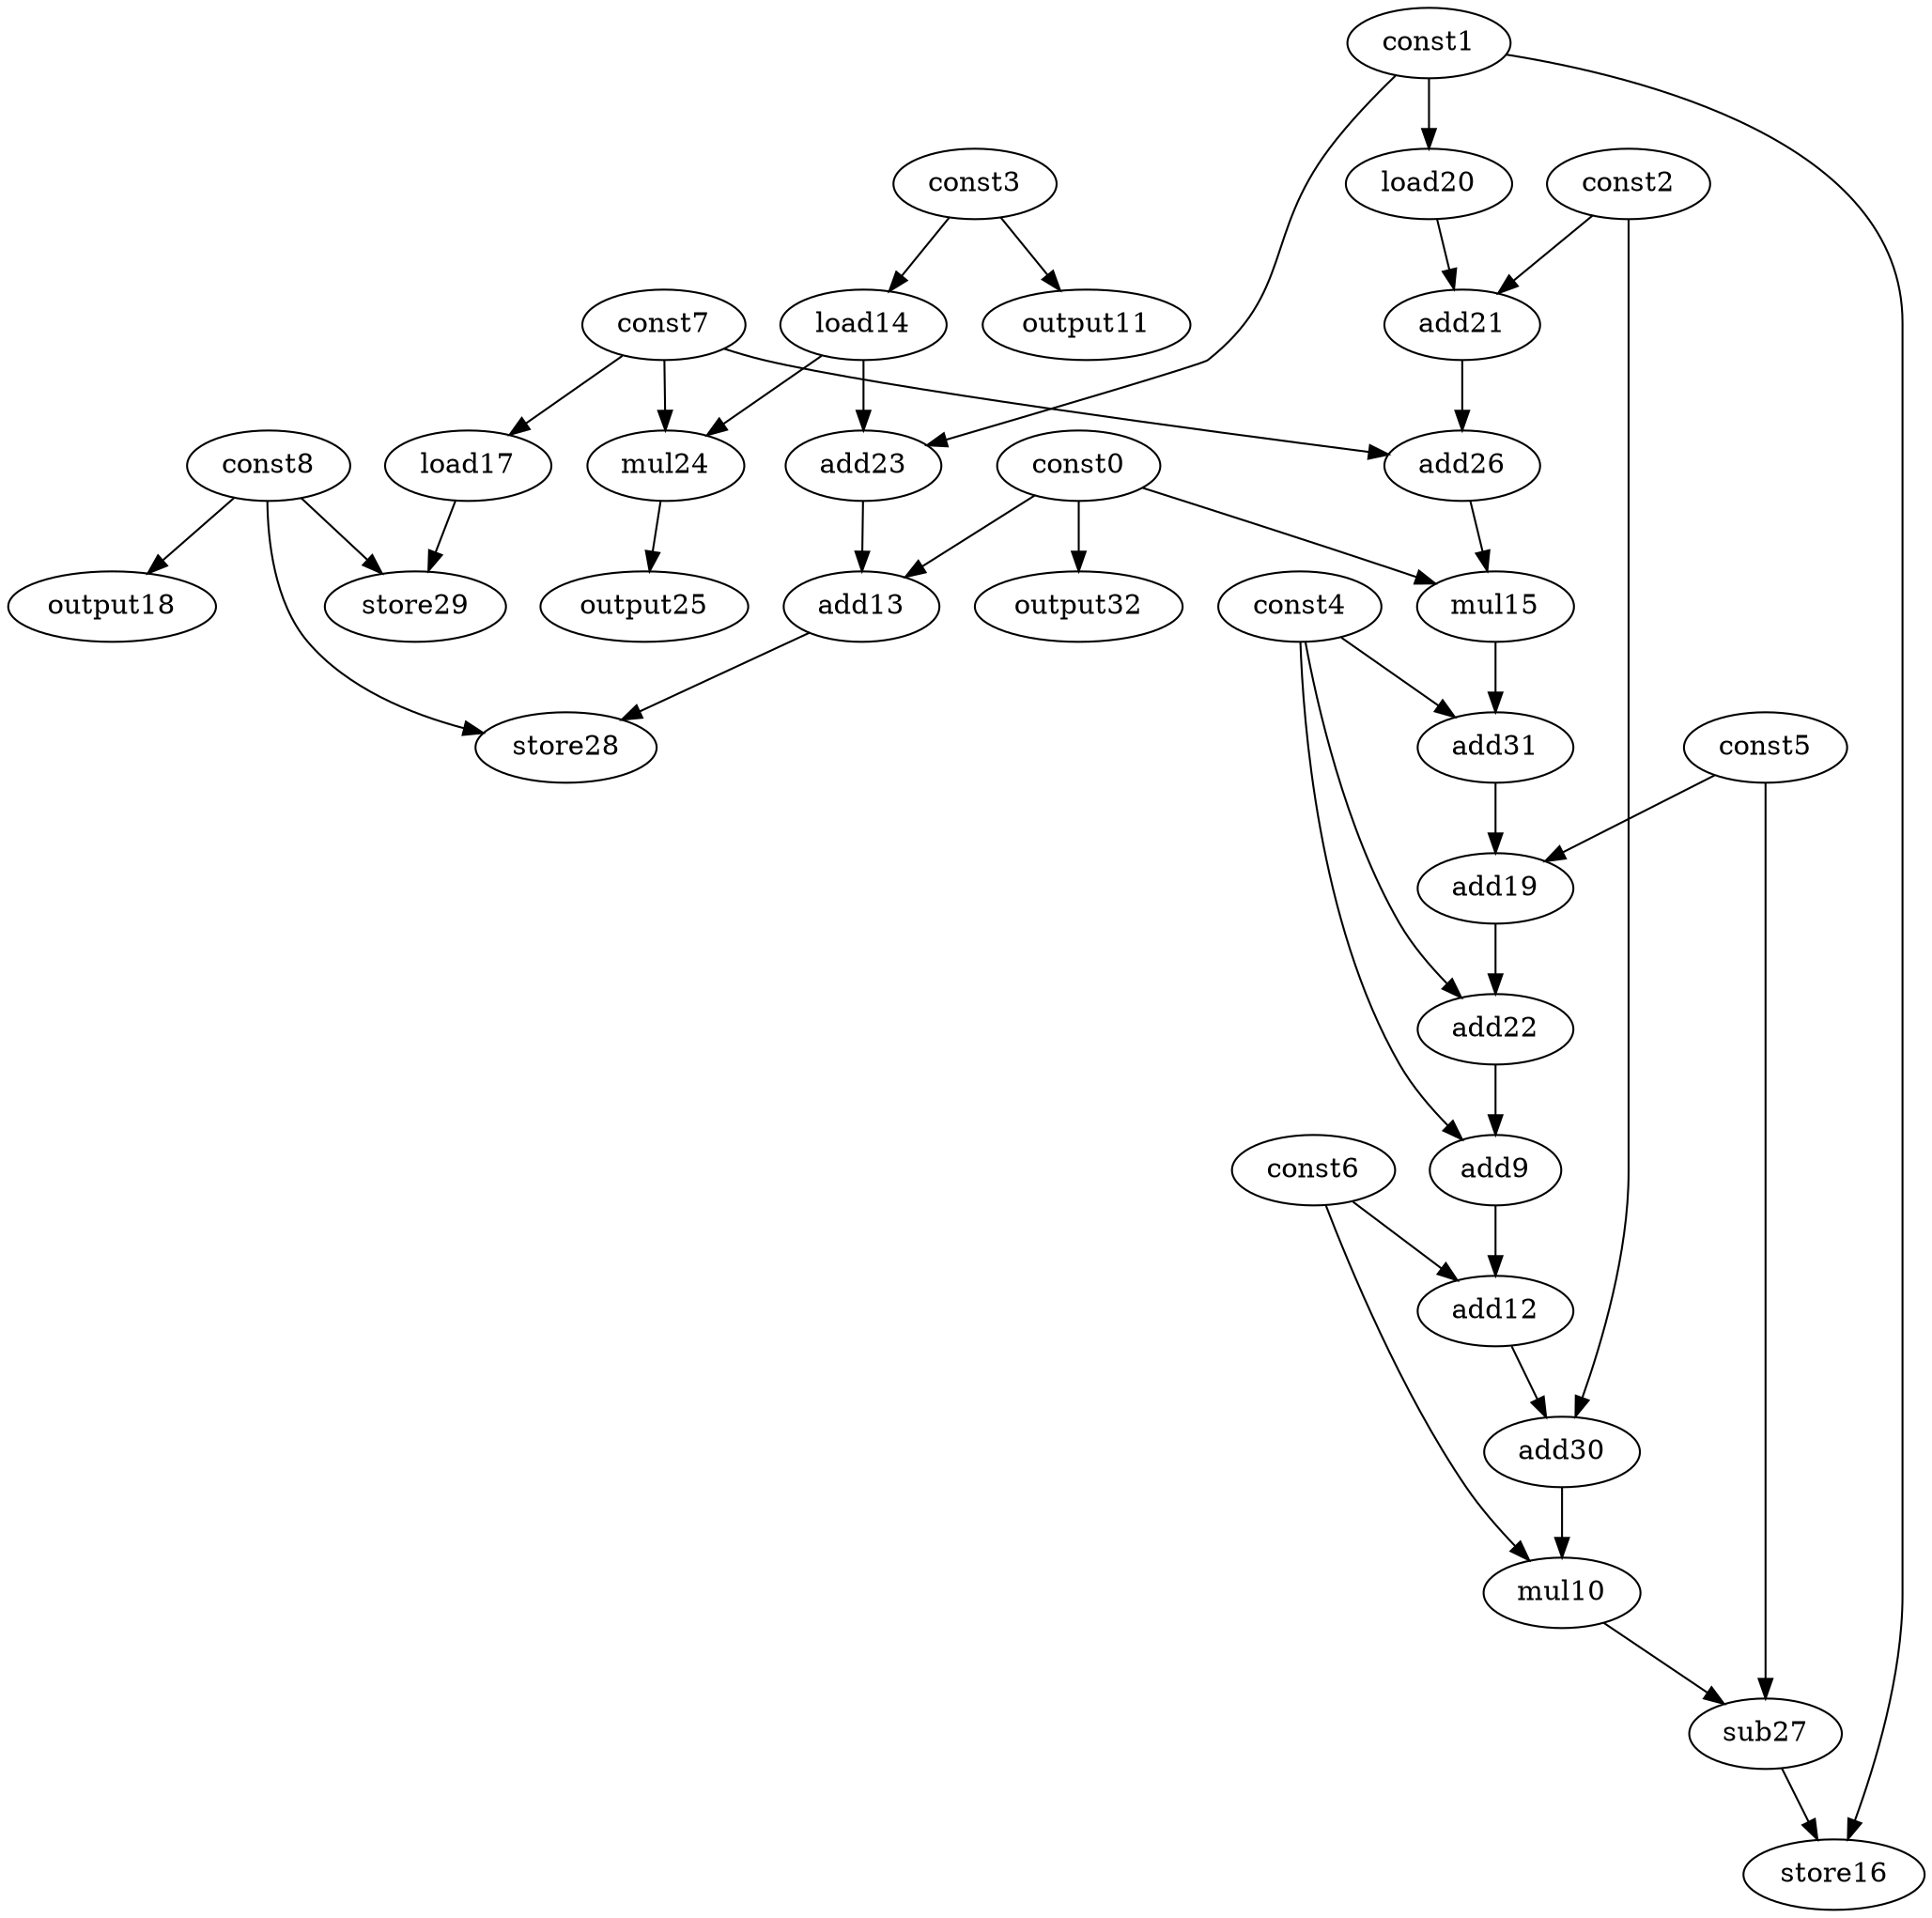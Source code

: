 digraph G { 
const0[opcode=const]; 
const1[opcode=const]; 
const2[opcode=const]; 
const3[opcode=const]; 
const4[opcode=const]; 
const5[opcode=const]; 
const6[opcode=const]; 
const7[opcode=const]; 
const8[opcode=const]; 
add9[opcode=add]; 
mul10[opcode=mul]; 
output11[opcode=output]; 
add12[opcode=add]; 
add13[opcode=add]; 
load14[opcode=load]; 
mul15[opcode=mul]; 
store16[opcode=store]; 
load17[opcode=load]; 
output18[opcode=output]; 
add19[opcode=add]; 
load20[opcode=load]; 
add21[opcode=add]; 
add22[opcode=add]; 
add23[opcode=add]; 
mul24[opcode=mul]; 
output25[opcode=output]; 
add26[opcode=add]; 
sub27[opcode=sub]; 
store28[opcode=store]; 
store29[opcode=store]; 
add30[opcode=add]; 
add31[opcode=add]; 
output32[opcode=output]; 
const3->output11[operand=0];
const3->load14[operand=0];
const7->load17[operand=0];
const8->output18[operand=0];
const1->load20[operand=0];
const0->output32[operand=0];
const2->add21[operand=0];
load20->add21[operand=1];
const1->add23[operand=0];
load14->add23[operand=1];
load14->mul24[operand=0];
const7->mul24[operand=1];
const8->store29[operand=0];
load17->store29[operand=1];
const0->add13[operand=0];
add23->add13[operand=1];
mul24->output25[operand=0];
add21->add26[operand=0];
const7->add26[operand=1];
const0->mul15[operand=0];
add26->mul15[operand=1];
const8->store28[operand=0];
add13->store28[operand=1];
const4->add31[operand=0];
mul15->add31[operand=1];
const5->add19[operand=0];
add31->add19[operand=1];
add19->add22[operand=0];
const4->add22[operand=1];
const4->add9[operand=0];
add22->add9[operand=1];
add9->add12[operand=0];
const6->add12[operand=1];
const2->add30[operand=0];
add12->add30[operand=1];
const6->mul10[operand=0];
add30->mul10[operand=1];
mul10->sub27[operand=0];
const5->sub27[operand=1];
const1->store16[operand=0];
sub27->store16[operand=1];
}

